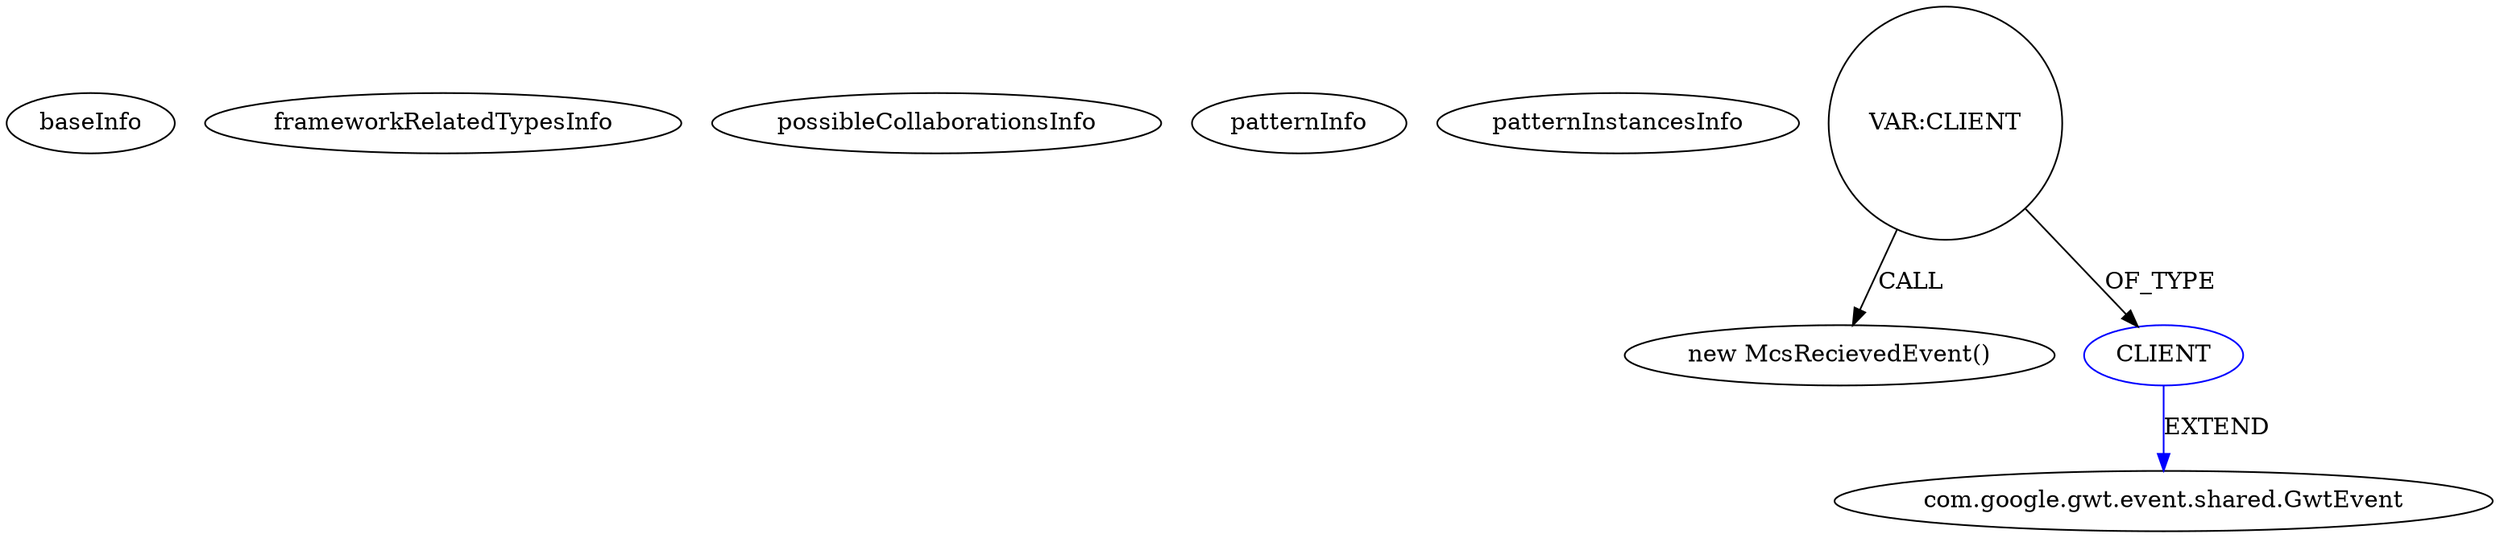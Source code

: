 digraph {
baseInfo[graphId=1200,category="pattern",isAnonymous=false,possibleRelation=false]
frameworkRelatedTypesInfo[]
possibleCollaborationsInfo[]
patternInfo[frequency=3.0,patternRootClient=null]
patternInstancesInfo[0="betacraft-RdpGwtClient~/betacraft-RdpGwtClient/RdpGwtClient-master/src/com/droidcloud/viewer/client/ISO.java~ISO~836",1="betacraft-RdpGwtClient~/betacraft-RdpGwtClient/RdpGwtClient-master/src/com/droidcloud/viewer/client/ISO.java~void onOpen(net.zschech.gwt.websockets.client.WebSocket)~837",2="betacraft-RdpGwtClient~/betacraft-RdpGwtClient/RdpGwtClient-master/src/com/droidcloud/viewer/client/MCS.java~void connect(java.lang.String,int,com.droidcloud.viewer.client.RdpPacket_Localised,com.droidcloud.viewer.client.Rdp)~844"]
13[label="new McsRecievedEvent()",vertexType="CONSTRUCTOR_CALL",isFrameworkType=false]
14[label="VAR:CLIENT",vertexType="VARIABLE_EXPRESION",isFrameworkType=false,shape=circle]
15[label="CLIENT",vertexType="REFERENCE_CLIENT_CLASS_DECLARATION",isFrameworkType=false,color=blue]
16[label="com.google.gwt.event.shared.GwtEvent",vertexType="FRAMEWORK_CLASS_TYPE",isFrameworkType=false]
15->16[label="EXTEND",color=blue]
14->13[label="CALL"]
14->15[label="OF_TYPE"]
}
